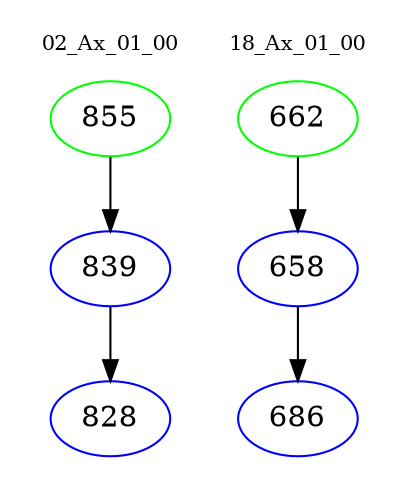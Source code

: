 digraph{
subgraph cluster_0 {
color = white
label = "02_Ax_01_00";
fontsize=10;
T0_855 [label="855", color="green"]
T0_855 -> T0_839 [color="black"]
T0_839 [label="839", color="blue"]
T0_839 -> T0_828 [color="black"]
T0_828 [label="828", color="blue"]
}
subgraph cluster_1 {
color = white
label = "18_Ax_01_00";
fontsize=10;
T1_662 [label="662", color="green"]
T1_662 -> T1_658 [color="black"]
T1_658 [label="658", color="blue"]
T1_658 -> T1_686 [color="black"]
T1_686 [label="686", color="blue"]
}
}
